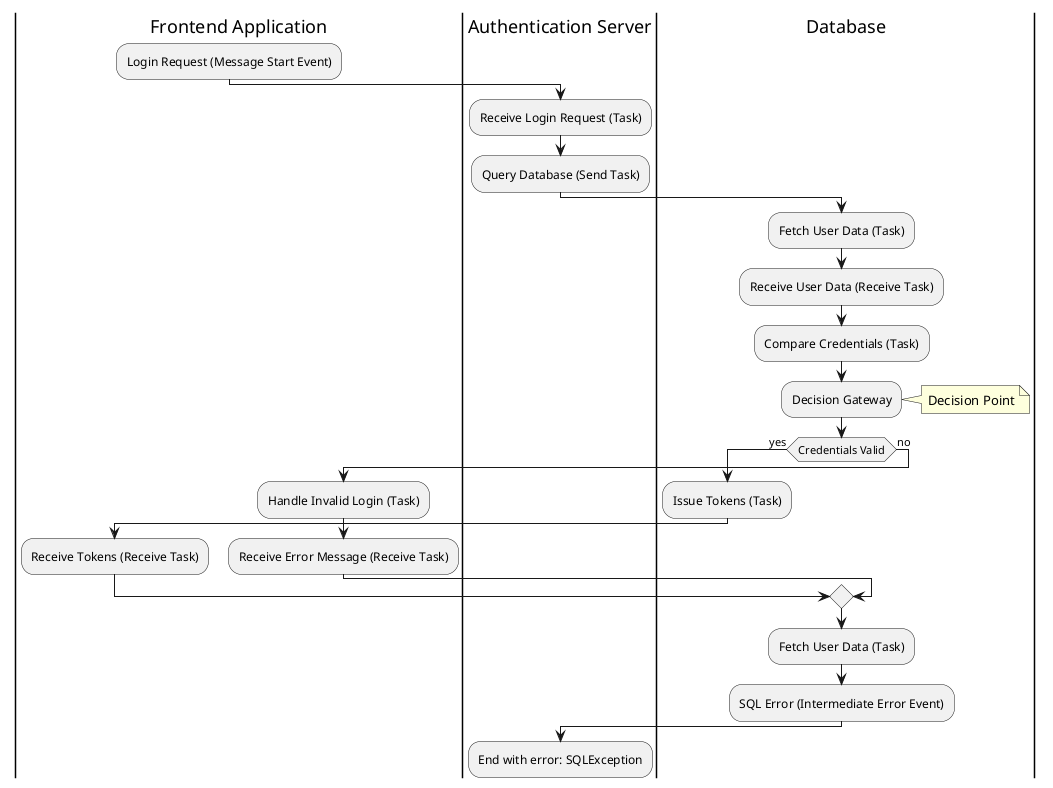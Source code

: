 @startuml
|Frontend Application|
:Login Request (Message Start Event);
|Authentication Server|
:Receive Login Request (Task);
:Query Database (Send Task);
|Database|
:Fetch User Data (Task);
:Receive User Data (Receive Task);
:Compare Credentials (Task);
:Decision Gateway;
note right
  Decision Point
end note
if (Credentials Valid) then (yes)
  :Issue Tokens (Task);
  |Frontend Application|
  :Receive Tokens (Receive Task);
else (no)
  :Handle Invalid Login (Task);
  |Frontend Application|
  :Receive Error Message (Receive Task);
endif
|Database|
:Fetch User Data (Task);
:SQL Error (Intermediate Error Event);
|Authentication Server|
:End with error: SQLException;
@enduml

